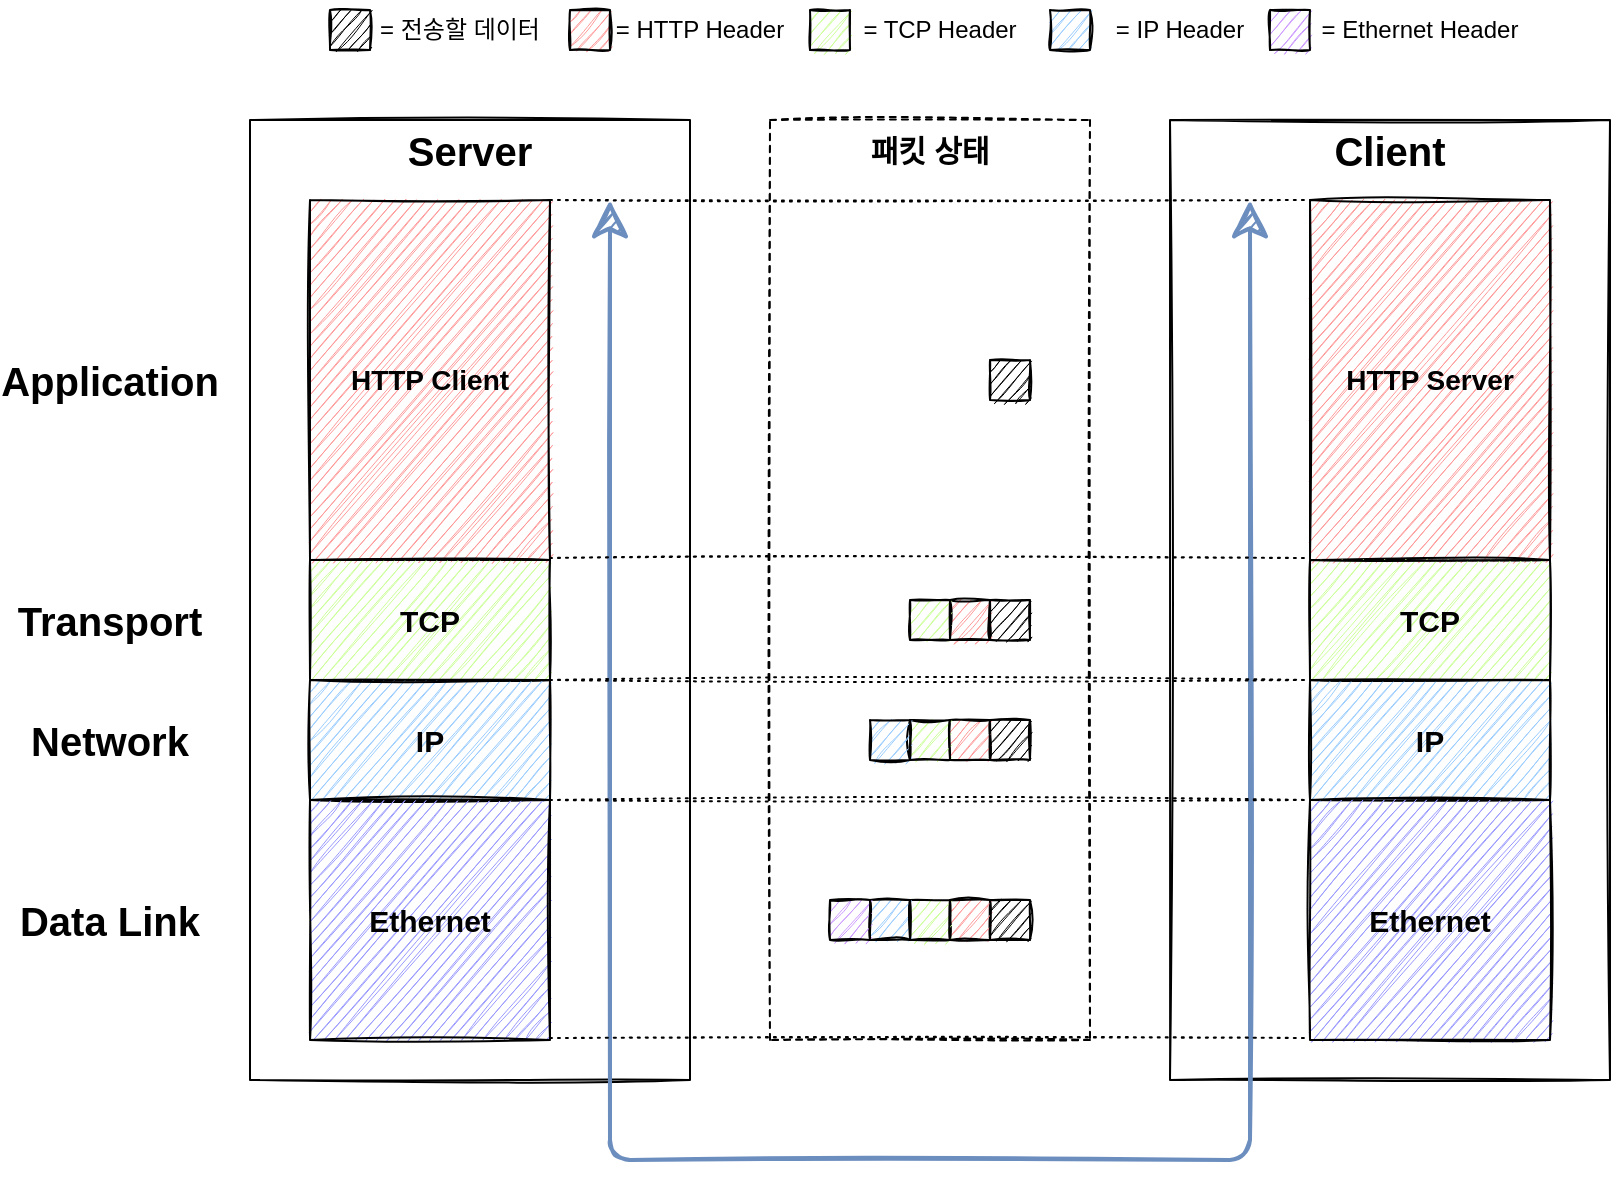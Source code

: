 <mxfile version="20.2.8" type="device"><diagram id="PsLeQoEr5sxxXf8cLKdn" name="페이지-1"><mxGraphModel dx="1209" dy="852" grid="1" gridSize="10" guides="1" tooltips="1" connect="1" arrows="1" fold="1" page="1" pageScale="1" pageWidth="827" pageHeight="1169" math="0" shadow="0"><root><mxCell id="0"/><mxCell id="1" parent="0"/><mxCell id="s53PZAmQBTkIZf6DOFOT-30" value="" style="rounded=0;whiteSpace=wrap;html=1;sketch=1;hachureGap=4;fontFamily=Architects Daughter;fontSource=https%3A%2F%2Ffonts.googleapis.com%2Fcss%3Ffamily%3DArchitects%2BDaughter;fontSize=20;fillColor=none;" vertex="1" parent="1"><mxGeometry x="180" y="160" width="220" height="480" as="geometry"/></mxCell><mxCell id="s53PZAmQBTkIZf6DOFOT-32" value="" style="rounded=0;whiteSpace=wrap;html=1;sketch=1;hachureGap=4;fontFamily=Architects Daughter;fontSource=https%3A%2F%2Ffonts.googleapis.com%2Fcss%3Ffamily%3DArchitects%2BDaughter;fontSize=20;fillColor=none;" vertex="1" parent="1"><mxGeometry x="640" y="160" width="220" height="480" as="geometry"/></mxCell><mxCell id="s53PZAmQBTkIZf6DOFOT-9" value="&lt;font style=&quot;font-size: 14px;&quot;&gt;&lt;b&gt;HTTP Client&lt;/b&gt;&lt;/font&gt;" style="rounded=0;whiteSpace=wrap;html=1;fillColor=#FF9999;sketch=1;" vertex="1" parent="1"><mxGeometry x="210" y="200" width="120" height="180" as="geometry"/></mxCell><mxCell id="s53PZAmQBTkIZf6DOFOT-10" value="TCP" style="rounded=0;whiteSpace=wrap;html=1;fillColor=#CCFF99;fontSize=15;fontStyle=1;sketch=1;" vertex="1" parent="1"><mxGeometry x="210" y="380" width="120" height="60" as="geometry"/></mxCell><mxCell id="s53PZAmQBTkIZf6DOFOT-11" value="IP" style="rounded=0;whiteSpace=wrap;html=1;fillColor=#99CCFF;fontSize=15;fontStyle=1;sketch=1;" vertex="1" parent="1"><mxGeometry x="210" y="440" width="120" height="60" as="geometry"/></mxCell><mxCell id="s53PZAmQBTkIZf6DOFOT-12" value="Ethernet" style="rounded=0;whiteSpace=wrap;html=1;fillColor=#9999FF;fontStyle=1;fontSize=15;sketch=1;" vertex="1" parent="1"><mxGeometry x="210" y="500" width="120" height="120" as="geometry"/></mxCell><mxCell id="s53PZAmQBTkIZf6DOFOT-26" value="&lt;font style=&quot;font-size: 14px;&quot;&gt;&lt;b&gt;HTTP Server&lt;/b&gt;&lt;/font&gt;" style="rounded=0;whiteSpace=wrap;html=1;fillColor=#FF9999;sketch=1;" vertex="1" parent="1"><mxGeometry x="710" y="200" width="120" height="180" as="geometry"/></mxCell><mxCell id="s53PZAmQBTkIZf6DOFOT-27" value="TCP" style="rounded=0;whiteSpace=wrap;html=1;fillColor=#CCFF99;fontSize=15;fontStyle=1;sketch=1;" vertex="1" parent="1"><mxGeometry x="710" y="380" width="120" height="60" as="geometry"/></mxCell><mxCell id="s53PZAmQBTkIZf6DOFOT-28" value="IP" style="rounded=0;whiteSpace=wrap;html=1;fillColor=#99CCFF;fontSize=15;fontStyle=1;sketch=1;" vertex="1" parent="1"><mxGeometry x="710" y="440" width="120" height="60" as="geometry"/></mxCell><mxCell id="s53PZAmQBTkIZf6DOFOT-29" value="Ethernet" style="rounded=0;whiteSpace=wrap;html=1;fillColor=#9999FF;fontStyle=1;fontSize=15;sketch=1;" vertex="1" parent="1"><mxGeometry x="710" y="500" width="120" height="120" as="geometry"/></mxCell><mxCell id="s53PZAmQBTkIZf6DOFOT-31" value="Server" style="text;html=1;strokeColor=none;fillColor=none;align=center;verticalAlign=middle;whiteSpace=wrap;rounded=0;sketch=1;hachureGap=4;fontFamily=Helvetica;fontSize=20;fontStyle=1" vertex="1" parent="1"><mxGeometry x="260" y="160" width="60" height="30" as="geometry"/></mxCell><mxCell id="s53PZAmQBTkIZf6DOFOT-33" value="Client" style="text;html=1;strokeColor=none;fillColor=none;align=center;verticalAlign=middle;whiteSpace=wrap;rounded=0;sketch=1;hachureGap=4;fontFamily=Helvetica;fontSize=20;fontStyle=1" vertex="1" parent="1"><mxGeometry x="720" y="160" width="60" height="30" as="geometry"/></mxCell><mxCell id="s53PZAmQBTkIZf6DOFOT-34" value="" style="endArrow=classic;html=1;rounded=1;sketch=1;hachureGap=4;fontFamily=Helvetica;fontSize=16;startSize=14;endSize=14;sourcePerimeterSpacing=8;targetPerimeterSpacing=8;strokeWidth=2;fillColor=#dae8fc;strokeColor=#6c8ebf;startArrow=classic;startFill=1;" edge="1" parent="1"><mxGeometry width="50" height="50" relative="1" as="geometry"><mxPoint x="360" y="200" as="sourcePoint"/><mxPoint x="680" y="200" as="targetPoint"/><Array as="points"><mxPoint x="360" y="680"/><mxPoint x="680" y="680"/></Array></mxGeometry></mxCell><mxCell id="s53PZAmQBTkIZf6DOFOT-35" value="Application" style="text;html=1;strokeColor=none;fillColor=none;align=center;verticalAlign=middle;whiteSpace=wrap;rounded=0;sketch=1;hachureGap=4;fontFamily=Helvetica;fontSize=20;fontStyle=1" vertex="1" parent="1"><mxGeometry x="80" y="275" width="60" height="30" as="geometry"/></mxCell><mxCell id="s53PZAmQBTkIZf6DOFOT-36" value="Transport" style="text;html=1;strokeColor=none;fillColor=none;align=center;verticalAlign=middle;whiteSpace=wrap;rounded=0;sketch=1;hachureGap=4;fontFamily=Helvetica;fontSize=20;fontStyle=1" vertex="1" parent="1"><mxGeometry x="80" y="395" width="60" height="30" as="geometry"/></mxCell><mxCell id="s53PZAmQBTkIZf6DOFOT-37" value="Network" style="text;html=1;strokeColor=none;fillColor=none;align=center;verticalAlign=middle;whiteSpace=wrap;rounded=0;sketch=1;hachureGap=4;fontFamily=Helvetica;fontSize=20;fontStyle=1" vertex="1" parent="1"><mxGeometry x="80" y="455" width="60" height="30" as="geometry"/></mxCell><mxCell id="s53PZAmQBTkIZf6DOFOT-38" value="Data Link" style="text;html=1;strokeColor=none;fillColor=none;align=center;verticalAlign=middle;whiteSpace=wrap;rounded=0;sketch=1;hachureGap=4;fontFamily=Helvetica;fontSize=20;fontStyle=1" vertex="1" parent="1"><mxGeometry x="60" y="545" width="100" height="30" as="geometry"/></mxCell><mxCell id="s53PZAmQBTkIZf6DOFOT-39" value="" style="rounded=0;whiteSpace=wrap;html=1;sketch=1;hachureGap=4;fontFamily=Helvetica;fontSize=20;fillColor=#000000;strokeColor=#000000;" vertex="1" parent="1"><mxGeometry x="550" y="280" width="20" height="20" as="geometry"/></mxCell><mxCell id="s53PZAmQBTkIZf6DOFOT-40" value="" style="rounded=0;whiteSpace=wrap;html=1;sketch=1;hachureGap=4;fontFamily=Helvetica;fontSize=20;fillColor=#FF9999;" vertex="1" parent="1"><mxGeometry x="340" y="105" width="20" height="20" as="geometry"/></mxCell><mxCell id="s53PZAmQBTkIZf6DOFOT-41" value="" style="rounded=0;whiteSpace=wrap;html=1;sketch=1;hachureGap=4;fontFamily=Helvetica;fontSize=20;fillColor=#000000;strokeColor=#000000;" vertex="1" parent="1"><mxGeometry x="550" y="400" width="20" height="20" as="geometry"/></mxCell><mxCell id="s53PZAmQBTkIZf6DOFOT-42" value="" style="rounded=0;whiteSpace=wrap;html=1;sketch=1;hachureGap=4;fontFamily=Helvetica;fontSize=20;fillColor=#FF9999;" vertex="1" parent="1"><mxGeometry x="530" y="400" width="20" height="20" as="geometry"/></mxCell><mxCell id="s53PZAmQBTkIZf6DOFOT-43" value="" style="rounded=0;whiteSpace=wrap;html=1;sketch=1;hachureGap=4;fontFamily=Helvetica;fontSize=20;fillColor=#CCFF99;" vertex="1" parent="1"><mxGeometry x="510" y="400" width="20" height="20" as="geometry"/></mxCell><mxCell id="s53PZAmQBTkIZf6DOFOT-54" value="" style="group" vertex="1" connectable="0" parent="1"><mxGeometry x="490" y="460" width="80" height="20" as="geometry"/></mxCell><mxCell id="s53PZAmQBTkIZf6DOFOT-44" value="" style="rounded=0;whiteSpace=wrap;html=1;sketch=1;hachureGap=4;fontFamily=Helvetica;fontSize=20;fillColor=#000000;strokeColor=#000000;" vertex="1" parent="s53PZAmQBTkIZf6DOFOT-54"><mxGeometry x="60" width="20" height="20" as="geometry"/></mxCell><mxCell id="s53PZAmQBTkIZf6DOFOT-45" value="" style="rounded=0;whiteSpace=wrap;html=1;sketch=1;hachureGap=4;fontFamily=Helvetica;fontSize=20;fillColor=#FF9999;" vertex="1" parent="s53PZAmQBTkIZf6DOFOT-54"><mxGeometry x="40" width="20" height="20" as="geometry"/></mxCell><mxCell id="s53PZAmQBTkIZf6DOFOT-46" value="" style="rounded=0;whiteSpace=wrap;html=1;sketch=1;hachureGap=4;fontFamily=Helvetica;fontSize=20;fillColor=#CCFF99;" vertex="1" parent="s53PZAmQBTkIZf6DOFOT-54"><mxGeometry x="20" width="20" height="20" as="geometry"/></mxCell><mxCell id="s53PZAmQBTkIZf6DOFOT-47" value="&lt;span style=&quot;color: rgba(0, 0, 0, 0); font-family: monospace; font-size: 0px; text-align: start;&quot;&gt;%3CmxGraphModel%3E%3Croot%3E%3CmxCell%20id%3D%220%22%2F%3E%3CmxCell%20id%3D%221%22%20parent%3D%220%22%2F%3E%3CmxCell%20id%3D%222%22%20value%3D%22%22%20style%3D%22group%22%20vertex%3D%221%22%20connectable%3D%220%22%20parent%3D%221%22%3E%3CmxGeometry%20x%3D%22490%22%20y%3D%22460%22%20width%3D%2280%22%20height%3D%2220%22%20as%3D%22geometry%22%2F%3E%3C%2FmxCell%3E%3CmxCell%20id%3D%223%22%20value%3D%22%22%20style%3D%22rounded%3D0%3BwhiteSpace%3Dwrap%3Bhtml%3D1%3Bsketch%3D1%3BhachureGap%3D4%3BfontFamily%3DHelvetica%3BfontSize%3D20%3BfillColor%3D%23000000%3BstrokeColor%3D%23000000%3B%22%20vertex%3D%221%22%20parent%3D%222%22%3E%3CmxGeometry%20x%3D%2260%22%20width%3D%2220%22%20height%3D%2220%22%20as%3D%22geometry%22%2F%3E%3C%2FmxCell%3E%3CmxCell%20id%3D%224%22%20value%3D%22%22%20style%3D%22rounded%3D0%3BwhiteSpace%3Dwrap%3Bhtml%3D1%3Bsketch%3D1%3BhachureGap%3D4%3BfontFamily%3DHelvetica%3BfontSize%3D20%3BfillColor%3D%23FF9999%3B%22%20vertex%3D%221%22%20parent%3D%222%22%3E%3CmxGeometry%20x%3D%2240%22%20width%3D%2220%22%20height%3D%2220%22%20as%3D%22geometry%22%2F%3E%3C%2FmxCell%3E%3CmxCell%20id%3D%225%22%20value%3D%22%22%20style%3D%22rounded%3D0%3BwhiteSpace%3Dwrap%3Bhtml%3D1%3Bsketch%3D1%3BhachureGap%3D4%3BfontFamily%3DHelvetica%3BfontSize%3D20%3BfillColor%3D%23CCFF99%3B%22%20vertex%3D%221%22%20parent%3D%222%22%3E%3CmxGeometry%20x%3D%2220%22%20width%3D%2220%22%20height%3D%2220%22%20as%3D%22geometry%22%2F%3E%3C%2FmxCell%3E%3CmxCell%20id%3D%226%22%20value%3D%22%22%20style%3D%22rounded%3D0%3BwhiteSpace%3Dwrap%3Bhtml%3D1%3Bsketch%3D1%3BhachureGap%3D4%3BfontFamily%3DHelvetica%3BfontSize%3D20%3BfillColor%3D%2399CCFF%3B%22%20vertex%3D%221%22%20parent%3D%222%22%3E%3CmxGeometry%20width%3D%2220%22%20height%3D%2220%22%20as%3D%22geometry%22%2F%3E%3C%2FmxCell%3E%3C%2Froot%3E%3C%2FmxGraphModel%3E&lt;/span&gt;" style="rounded=0;whiteSpace=wrap;html=1;sketch=1;hachureGap=4;fontFamily=Helvetica;fontSize=20;fillColor=#99CCFF;" vertex="1" parent="s53PZAmQBTkIZf6DOFOT-54"><mxGeometry width="20" height="20" as="geometry"/></mxCell><mxCell id="s53PZAmQBTkIZf6DOFOT-55" value="" style="group" vertex="1" connectable="0" parent="1"><mxGeometry x="470" y="550" width="100" height="20" as="geometry"/></mxCell><mxCell id="s53PZAmQBTkIZf6DOFOT-48" value="" style="rounded=0;whiteSpace=wrap;html=1;sketch=1;hachureGap=4;fontFamily=Helvetica;fontSize=20;fillColor=#000000;strokeColor=#000000;" vertex="1" parent="s53PZAmQBTkIZf6DOFOT-55"><mxGeometry x="80" width="20" height="20" as="geometry"/></mxCell><mxCell id="s53PZAmQBTkIZf6DOFOT-49" value="" style="rounded=0;whiteSpace=wrap;html=1;sketch=1;hachureGap=4;fontFamily=Helvetica;fontSize=20;fillColor=#FF9999;" vertex="1" parent="s53PZAmQBTkIZf6DOFOT-55"><mxGeometry x="60" width="20" height="20" as="geometry"/></mxCell><mxCell id="s53PZAmQBTkIZf6DOFOT-50" value="" style="rounded=0;whiteSpace=wrap;html=1;sketch=1;hachureGap=4;fontFamily=Helvetica;fontSize=20;fillColor=#CCFF99;" vertex="1" parent="s53PZAmQBTkIZf6DOFOT-55"><mxGeometry x="40" width="20" height="20" as="geometry"/></mxCell><mxCell id="s53PZAmQBTkIZf6DOFOT-51" value="" style="rounded=0;whiteSpace=wrap;html=1;sketch=1;hachureGap=4;fontFamily=Helvetica;fontSize=20;fillColor=#99CCFF;" vertex="1" parent="s53PZAmQBTkIZf6DOFOT-55"><mxGeometry x="20" width="20" height="20" as="geometry"/></mxCell><mxCell id="s53PZAmQBTkIZf6DOFOT-52" value="" style="rounded=0;whiteSpace=wrap;html=1;sketch=1;hachureGap=4;fontFamily=Helvetica;fontSize=20;fillColor=#CC99FF;" vertex="1" parent="s53PZAmQBTkIZf6DOFOT-55"><mxGeometry width="20" height="20" as="geometry"/></mxCell><mxCell id="s53PZAmQBTkIZf6DOFOT-59" value="" style="rounded=0;whiteSpace=wrap;html=1;sketch=1;hachureGap=4;fontFamily=Helvetica;fontSize=20;fillColor=#000000;strokeColor=#000000;" vertex="1" parent="1"><mxGeometry x="220" y="105" width="20" height="20" as="geometry"/></mxCell><mxCell id="s53PZAmQBTkIZf6DOFOT-60" value="= 전송할 데이터" style="text;html=1;strokeColor=none;fillColor=none;align=center;verticalAlign=middle;whiteSpace=wrap;rounded=0;sketch=1;hachureGap=4;fontFamily=Helvetica;fontSize=12;fontStyle=0" vertex="1" parent="1"><mxGeometry x="240" y="100" width="90" height="30" as="geometry"/></mxCell><mxCell id="s53PZAmQBTkIZf6DOFOT-62" value="= HTTP Header" style="text;html=1;strokeColor=none;fillColor=none;align=center;verticalAlign=middle;whiteSpace=wrap;rounded=0;sketch=1;hachureGap=4;fontFamily=Helvetica;fontSize=12;fontStyle=0" vertex="1" parent="1"><mxGeometry x="350" y="100" width="110" height="30" as="geometry"/></mxCell><mxCell id="s53PZAmQBTkIZf6DOFOT-64" value="= TCP Header" style="text;html=1;strokeColor=none;fillColor=none;align=center;verticalAlign=middle;whiteSpace=wrap;rounded=0;sketch=1;hachureGap=4;fontFamily=Helvetica;fontSize=12;fontStyle=0" vertex="1" parent="1"><mxGeometry x="470" y="100" width="110" height="30" as="geometry"/></mxCell><mxCell id="s53PZAmQBTkIZf6DOFOT-65" value="" style="rounded=0;whiteSpace=wrap;html=1;sketch=1;hachureGap=4;fontFamily=Helvetica;fontSize=20;fillColor=#CCFF99;" vertex="1" parent="1"><mxGeometry x="460" y="105" width="20" height="20" as="geometry"/></mxCell><mxCell id="s53PZAmQBTkIZf6DOFOT-72" value="&lt;span style=&quot;color: rgba(0, 0, 0, 0); font-family: monospace; font-size: 0px; text-align: start;&quot;&gt;%3CmxGraphModel%3E%3Croot%3E%3CmxCell%20id%3D%220%22%2F%3E%3CmxCell%20id%3D%221%22%20parent%3D%220%22%2F%3E%3CmxCell%20id%3D%222%22%20value%3D%22%22%20style%3D%22group%22%20vertex%3D%221%22%20connectable%3D%220%22%20parent%3D%221%22%3E%3CmxGeometry%20x%3D%22490%22%20y%3D%22460%22%20width%3D%2280%22%20height%3D%2220%22%20as%3D%22geometry%22%2F%3E%3C%2FmxCell%3E%3CmxCell%20id%3D%223%22%20value%3D%22%22%20style%3D%22rounded%3D0%3BwhiteSpace%3Dwrap%3Bhtml%3D1%3Bsketch%3D1%3BhachureGap%3D4%3BfontFamily%3DHelvetica%3BfontSize%3D20%3BfillColor%3D%23000000%3BstrokeColor%3D%23000000%3B%22%20vertex%3D%221%22%20parent%3D%222%22%3E%3CmxGeometry%20x%3D%2260%22%20width%3D%2220%22%20height%3D%2220%22%20as%3D%22geometry%22%2F%3E%3C%2FmxCell%3E%3CmxCell%20id%3D%224%22%20value%3D%22%22%20style%3D%22rounded%3D0%3BwhiteSpace%3Dwrap%3Bhtml%3D1%3Bsketch%3D1%3BhachureGap%3D4%3BfontFamily%3DHelvetica%3BfontSize%3D20%3BfillColor%3D%23FF9999%3B%22%20vertex%3D%221%22%20parent%3D%222%22%3E%3CmxGeometry%20x%3D%2240%22%20width%3D%2220%22%20height%3D%2220%22%20as%3D%22geometry%22%2F%3E%3C%2FmxCell%3E%3CmxCell%20id%3D%225%22%20value%3D%22%22%20style%3D%22rounded%3D0%3BwhiteSpace%3Dwrap%3Bhtml%3D1%3Bsketch%3D1%3BhachureGap%3D4%3BfontFamily%3DHelvetica%3BfontSize%3D20%3BfillColor%3D%23CCFF99%3B%22%20vertex%3D%221%22%20parent%3D%222%22%3E%3CmxGeometry%20x%3D%2220%22%20width%3D%2220%22%20height%3D%2220%22%20as%3D%22geometry%22%2F%3E%3C%2FmxCell%3E%3CmxCell%20id%3D%226%22%20value%3D%22%22%20style%3D%22rounded%3D0%3BwhiteSpace%3Dwrap%3Bhtml%3D1%3Bsketch%3D1%3BhachureGap%3D4%3BfontFamily%3DHelvetica%3BfontSize%3D20%3BfillColor%3D%2399CCFF%3B%22%20vertex%3D%221%22%20parent%3D%222%22%3E%3CmxGeometry%20width%3D%2220%22%20height%3D%2220%22%20as%3D%22geometry%22%2F%3E%3C%2FmxCell%3E%3C%2Froot%3E%3C%2FmxGraphModel%3E&lt;/span&gt;" style="rounded=0;whiteSpace=wrap;html=1;sketch=1;hachureGap=4;fontFamily=Helvetica;fontSize=20;fillColor=#99CCFF;" vertex="1" parent="1"><mxGeometry x="580" y="105" width="20" height="20" as="geometry"/></mxCell><mxCell id="s53PZAmQBTkIZf6DOFOT-73" value="= IP Header" style="text;html=1;strokeColor=none;fillColor=none;align=center;verticalAlign=middle;whiteSpace=wrap;rounded=0;sketch=1;hachureGap=4;fontFamily=Helvetica;fontSize=12;fontStyle=0" vertex="1" parent="1"><mxGeometry x="600" y="100" width="90" height="30" as="geometry"/></mxCell><mxCell id="s53PZAmQBTkIZf6DOFOT-76" value="" style="rounded=0;whiteSpace=wrap;html=1;sketch=1;hachureGap=4;fontFamily=Helvetica;fontSize=20;fillColor=#CC99FF;" vertex="1" parent="1"><mxGeometry x="690" y="105" width="20" height="20" as="geometry"/></mxCell><mxCell id="s53PZAmQBTkIZf6DOFOT-77" value="= Ethernet Header" style="text;html=1;strokeColor=none;fillColor=none;align=center;verticalAlign=middle;whiteSpace=wrap;rounded=0;sketch=1;hachureGap=4;fontFamily=Helvetica;fontSize=12;fontStyle=0" vertex="1" parent="1"><mxGeometry x="710" y="100" width="110" height="30" as="geometry"/></mxCell><mxCell id="s53PZAmQBTkIZf6DOFOT-78" value="패킷 상태" style="text;html=1;strokeColor=none;fillColor=none;align=center;verticalAlign=middle;whiteSpace=wrap;rounded=0;sketch=1;hachureGap=4;fontFamily=Helvetica;fontSize=15;fontStyle=1" vertex="1" parent="1"><mxGeometry x="480" y="160" width="80" height="30" as="geometry"/></mxCell><mxCell id="s53PZAmQBTkIZf6DOFOT-79" value="" style="rounded=0;whiteSpace=wrap;html=1;sketch=1;hachureGap=4;strokeColor=#000000;fontFamily=Helvetica;fontSize=15;fillColor=none;dashed=1;" vertex="1" parent="1"><mxGeometry x="440" y="160" width="160" height="460" as="geometry"/></mxCell><mxCell id="s53PZAmQBTkIZf6DOFOT-80" value="" style="endArrow=none;dashed=1;html=1;dashPattern=1 3;strokeWidth=1;rounded=1;sketch=1;hachureGap=4;fontFamily=Helvetica;fontSize=15;startSize=14;endSize=14;sourcePerimeterSpacing=8;targetPerimeterSpacing=8;exitX=1;exitY=0;exitDx=0;exitDy=0;entryX=0;entryY=0;entryDx=0;entryDy=0;" edge="1" parent="1" source="s53PZAmQBTkIZf6DOFOT-9" target="s53PZAmQBTkIZf6DOFOT-26"><mxGeometry width="50" height="50" relative="1" as="geometry"><mxPoint x="450" y="390" as="sourcePoint"/><mxPoint x="500" y="340" as="targetPoint"/></mxGeometry></mxCell><mxCell id="s53PZAmQBTkIZf6DOFOT-81" value="" style="endArrow=none;dashed=1;html=1;dashPattern=1 3;strokeWidth=1;rounded=1;sketch=1;hachureGap=4;fontFamily=Helvetica;fontSize=15;startSize=14;endSize=14;sourcePerimeterSpacing=8;targetPerimeterSpacing=8;exitX=1;exitY=0;exitDx=0;exitDy=0;entryX=0;entryY=0;entryDx=0;entryDy=0;" edge="1" parent="1"><mxGeometry width="50" height="50" relative="1" as="geometry"><mxPoint x="330" y="379" as="sourcePoint"/><mxPoint x="710" y="379" as="targetPoint"/></mxGeometry></mxCell><mxCell id="s53PZAmQBTkIZf6DOFOT-82" value="" style="endArrow=none;dashed=1;html=1;dashPattern=1 3;strokeWidth=1;rounded=1;sketch=1;hachureGap=4;fontFamily=Helvetica;fontSize=15;startSize=14;endSize=14;sourcePerimeterSpacing=8;targetPerimeterSpacing=8;exitX=1;exitY=0;exitDx=0;exitDy=0;entryX=0;entryY=0;entryDx=0;entryDy=0;" edge="1" parent="1"><mxGeometry width="50" height="50" relative="1" as="geometry"><mxPoint x="330" y="440" as="sourcePoint"/><mxPoint x="710" y="440" as="targetPoint"/></mxGeometry></mxCell><mxCell id="s53PZAmQBTkIZf6DOFOT-83" value="" style="endArrow=none;dashed=1;html=1;dashPattern=1 3;strokeWidth=1;rounded=1;sketch=1;hachureGap=4;fontFamily=Helvetica;fontSize=15;startSize=14;endSize=14;sourcePerimeterSpacing=8;targetPerimeterSpacing=8;exitX=1;exitY=0;exitDx=0;exitDy=0;entryX=0;entryY=0;entryDx=0;entryDy=0;" edge="1" parent="1"><mxGeometry width="50" height="50" relative="1" as="geometry"><mxPoint x="330" y="500" as="sourcePoint"/><mxPoint x="710" y="500" as="targetPoint"/></mxGeometry></mxCell><mxCell id="s53PZAmQBTkIZf6DOFOT-84" value="" style="endArrow=none;dashed=1;html=1;dashPattern=1 3;strokeWidth=1;rounded=1;sketch=1;hachureGap=4;fontFamily=Helvetica;fontSize=15;startSize=14;endSize=14;sourcePerimeterSpacing=8;targetPerimeterSpacing=8;exitX=1;exitY=0;exitDx=0;exitDy=0;entryX=0;entryY=0;entryDx=0;entryDy=0;" edge="1" parent="1"><mxGeometry width="50" height="50" relative="1" as="geometry"><mxPoint x="330" y="619" as="sourcePoint"/><mxPoint x="710" y="619" as="targetPoint"/></mxGeometry></mxCell></root></mxGraphModel></diagram></mxfile>